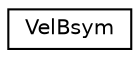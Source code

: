 digraph "Иерархия классов. Графический вид."
{
  edge [fontname="Helvetica",fontsize="10",labelfontname="Helvetica",labelfontsize="10"];
  node [fontname="Helvetica",fontsize="10",shape=record];
  rankdir="LR";
  Node0 [label="VelBsym",height=0.2,width=0.4,color="black", fillcolor="white", style="filled",URL="$struct_vel_bsym.html",tooltip="Структура для хранения скорости и тензора денформаций и последующих операций с ними ..."];
}

